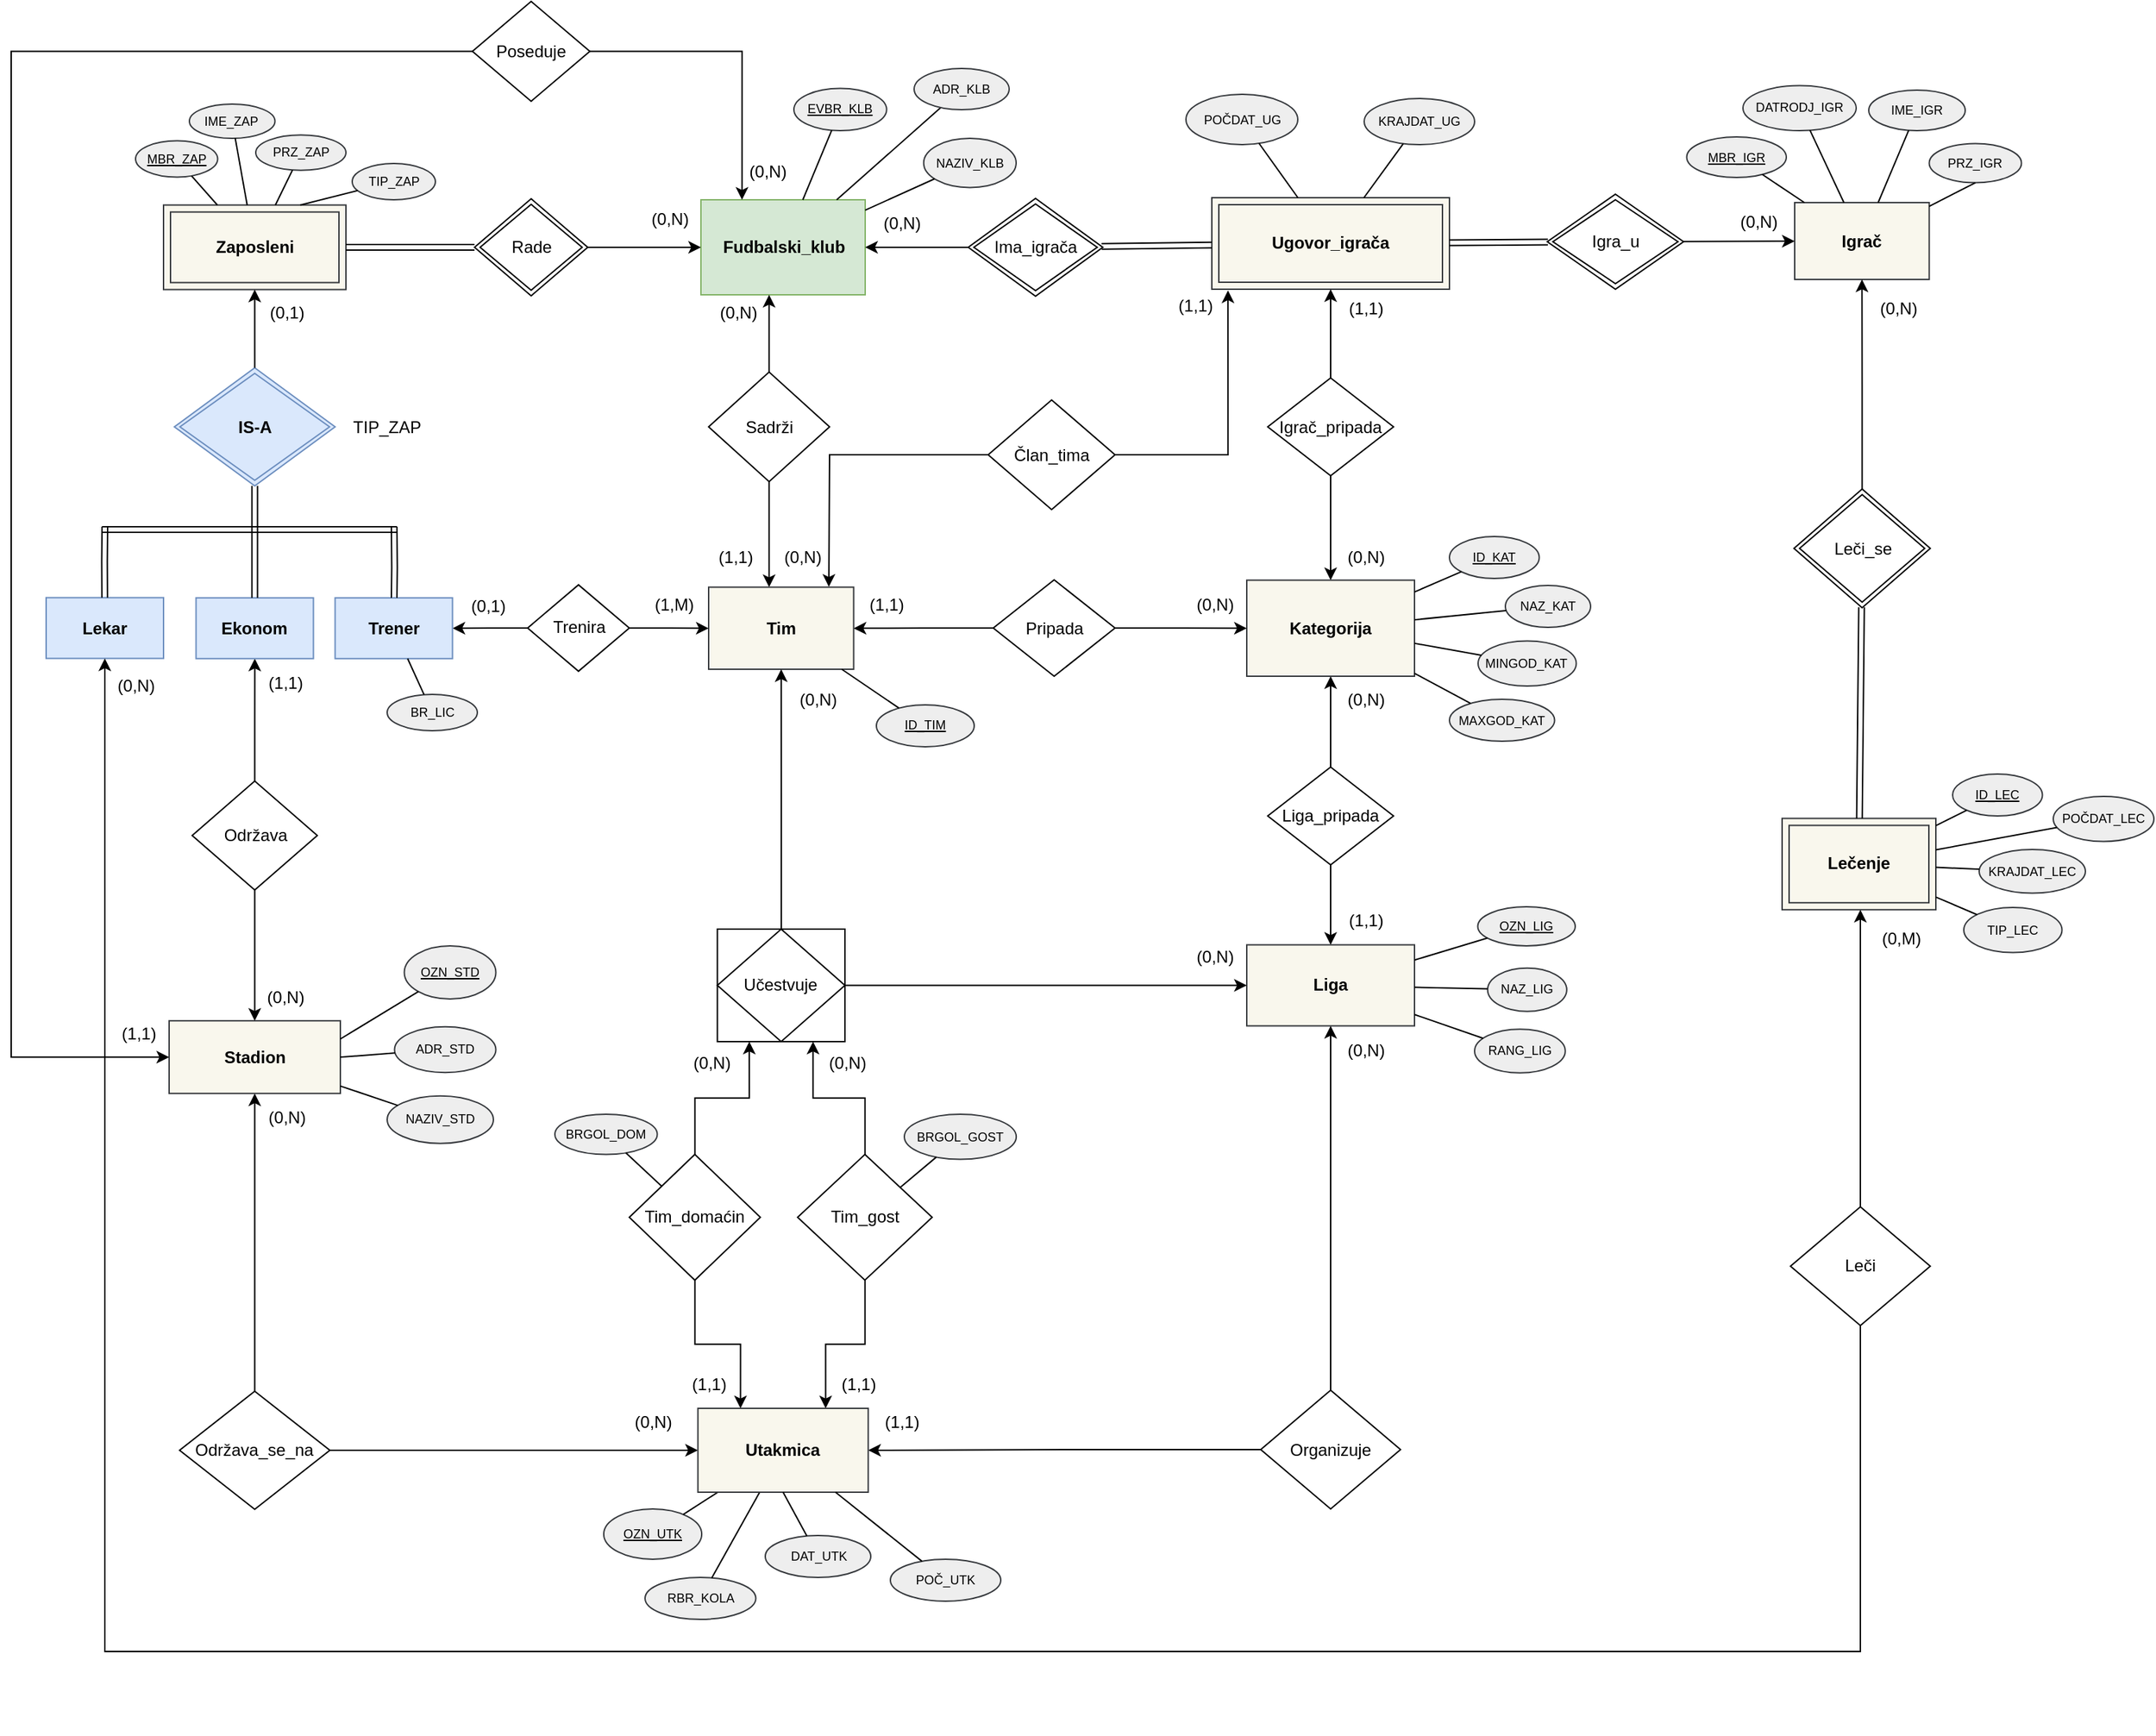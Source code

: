 <mxfile version="13.9.9" type="device"><diagram id="XMRACa8M82WOounsSbT7" name="Page-1"><mxGraphModel dx="2048" dy="1184" grid="1" gridSize="1" guides="1" tooltips="1" connect="1" arrows="1" fold="1" page="1" pageScale="1" pageWidth="2336" pageHeight="1654" math="0" shadow="0"><root><mxCell id="0"/><mxCell id="1" parent="0"/><mxCell id="-CnhwvBF01Mq5WCcwdgT-1" value="Fudbalski_klub" style="whiteSpace=wrap;html=1;align=center;fillColor=#d5e8d4;strokeColor=#82b366;fontStyle=1;strokeWidth=1;" vertex="1" parent="1"><mxGeometry x="958.5" y="353" width="117.5" height="68" as="geometry"/></mxCell><mxCell id="-CnhwvBF01Mq5WCcwdgT-260" style="edgeStyle=orthogonalEdgeStyle;rounded=0;orthogonalLoop=1;jettySize=auto;html=1;fontSize=12;" edge="1" parent="1" source="-CnhwvBF01Mq5WCcwdgT-3" target="-CnhwvBF01Mq5WCcwdgT-1"><mxGeometry relative="1" as="geometry"/></mxCell><mxCell id="-CnhwvBF01Mq5WCcwdgT-3" value="Rade" style="shape=rhombus;double=1;perimeter=rhombusPerimeter;whiteSpace=wrap;html=1;align=center;fontStyle=0;strokeWidth=1;" vertex="1" parent="1"><mxGeometry x="796.5" y="352.25" width="81" height="69.5" as="geometry"/></mxCell><mxCell id="-CnhwvBF01Mq5WCcwdgT-230" style="edgeStyle=orthogonalEdgeStyle;rounded=0;orthogonalLoop=1;jettySize=auto;html=1;fontSize=12;" edge="1" parent="1" source="-CnhwvBF01Mq5WCcwdgT-5" target="-CnhwvBF01Mq5WCcwdgT-1"><mxGeometry relative="1" as="geometry"/></mxCell><mxCell id="-CnhwvBF01Mq5WCcwdgT-5" value="Ima_igrača" style="shape=rhombus;double=1;perimeter=rhombusPerimeter;whiteSpace=wrap;html=1;align=center;fontStyle=0;strokeWidth=1;" vertex="1" parent="1"><mxGeometry x="1149.75" y="352" width="96.25" height="70" as="geometry"/></mxCell><mxCell id="-CnhwvBF01Mq5WCcwdgT-6" value="IS-A" style="shape=rhombus;double=1;perimeter=rhombusPerimeter;whiteSpace=wrap;html=1;align=center;fillColor=#dae8fc;strokeColor=#6c8ebf;fontStyle=1;strokeWidth=1;" vertex="1" parent="1"><mxGeometry x="581.76" y="473.25" width="114.99" height="84.5" as="geometry"/></mxCell><mxCell id="-CnhwvBF01Mq5WCcwdgT-7" value="Zaposleni" style="shape=ext;margin=3;double=1;whiteSpace=wrap;html=1;align=center;fontStyle=1;fillColor=#f9f7ed;strokeColor=#36393d;strokeWidth=1;" vertex="1" parent="1"><mxGeometry x="574" y="356.75" width="130.5" height="60.5" as="geometry"/></mxCell><mxCell id="-CnhwvBF01Mq5WCcwdgT-12" value="Igrač" style="whiteSpace=wrap;html=1;align=center;fillColor=#f9f7ed;strokeColor=#36393d;fontStyle=1;strokeWidth=1;" vertex="1" parent="1"><mxGeometry x="1741" y="355" width="96.25" height="55" as="geometry"/></mxCell><mxCell id="-CnhwvBF01Mq5WCcwdgT-13" value="Igra_u" style="shape=rhombus;double=1;perimeter=rhombusPerimeter;whiteSpace=wrap;html=1;align=center;fontStyle=0;strokeWidth=1;" vertex="1" parent="1"><mxGeometry x="1564" y="349" width="97.5" height="68" as="geometry"/></mxCell><mxCell id="-CnhwvBF01Mq5WCcwdgT-14" value="Ugovor_igrača" style="shape=ext;margin=3;double=1;whiteSpace=wrap;html=1;align=center;fontStyle=1;fillColor=#f9f7ed;strokeColor=#36393d;strokeWidth=1;" vertex="1" parent="1"><mxGeometry x="1324" y="351.5" width="170" height="65.5" as="geometry"/></mxCell><mxCell id="-CnhwvBF01Mq5WCcwdgT-15" value="" style="shape=link;html=1;rounded=0;fontStyle=1;strokeWidth=1;" edge="1" parent="1" source="-CnhwvBF01Mq5WCcwdgT-7" target="-CnhwvBF01Mq5WCcwdgT-3"><mxGeometry relative="1" as="geometry"><mxPoint x="684.5" y="376.26" as="sourcePoint"/><mxPoint x="734.5" y="374.26" as="targetPoint"/></mxGeometry></mxCell><mxCell id="-CnhwvBF01Mq5WCcwdgT-16" value="" style="endArrow=classic;html=1;fontStyle=1;strokeWidth=1;" edge="1" parent="1" source="-CnhwvBF01Mq5WCcwdgT-6" target="-CnhwvBF01Mq5WCcwdgT-7"><mxGeometry width="50" height="50" relative="1" as="geometry"><mxPoint x="654.5" y="456.76" as="sourcePoint"/><mxPoint x="654" y="406.76" as="targetPoint"/></mxGeometry></mxCell><mxCell id="-CnhwvBF01Mq5WCcwdgT-20" value="" style="shape=link;html=1;rounded=0;fontStyle=1;strokeWidth=1;" edge="1" parent="1" source="-CnhwvBF01Mq5WCcwdgT-5" target="-CnhwvBF01Mq5WCcwdgT-14"><mxGeometry relative="1" as="geometry"><mxPoint x="1167.75" y="386.08" as="sourcePoint"/><mxPoint x="1197.75" y="386.08" as="targetPoint"/></mxGeometry></mxCell><mxCell id="-CnhwvBF01Mq5WCcwdgT-21" value="" style="shape=link;html=1;rounded=0;fontStyle=1;strokeWidth=1;" edge="1" parent="1" source="-CnhwvBF01Mq5WCcwdgT-14" target="-CnhwvBF01Mq5WCcwdgT-13"><mxGeometry relative="1" as="geometry"><mxPoint x="1317.75" y="386.08" as="sourcePoint"/><mxPoint x="1347.75" y="386.08" as="targetPoint"/></mxGeometry></mxCell><mxCell id="-CnhwvBF01Mq5WCcwdgT-22" value="" style="endArrow=classic;html=1;fontStyle=1;strokeWidth=1;" edge="1" parent="1" source="-CnhwvBF01Mq5WCcwdgT-13" target="-CnhwvBF01Mq5WCcwdgT-12"><mxGeometry width="50" height="50" relative="1" as="geometry"><mxPoint x="1397.75" y="386.08" as="sourcePoint"/><mxPoint x="1427.75" y="386.08" as="targetPoint"/></mxGeometry></mxCell><mxCell id="-CnhwvBF01Mq5WCcwdgT-23" style="edgeStyle=orthogonalEdgeStyle;rounded=0;orthogonalLoop=1;jettySize=auto;html=1;strokeWidth=1;" edge="1" parent="1" source="-CnhwvBF01Mq5WCcwdgT-25" target="-CnhwvBF01Mq5WCcwdgT-1"><mxGeometry relative="1" as="geometry"><Array as="points"><mxPoint x="1008" y="447"/><mxPoint x="1007" y="447"/></Array></mxGeometry></mxCell><mxCell id="-CnhwvBF01Mq5WCcwdgT-24" style="edgeStyle=orthogonalEdgeStyle;rounded=0;orthogonalLoop=1;jettySize=auto;html=1;strokeWidth=1;" edge="1" parent="1" source="-CnhwvBF01Mq5WCcwdgT-25" target="-CnhwvBF01Mq5WCcwdgT-26"><mxGeometry relative="1" as="geometry"><Array as="points"><mxPoint x="1007" y="608"/><mxPoint x="1007" y="608"/></Array></mxGeometry></mxCell><mxCell id="-CnhwvBF01Mq5WCcwdgT-25" value="Sadrži" style="shape=rhombus;perimeter=rhombusPerimeter;whiteSpace=wrap;html=1;align=center;direction=south;fontStyle=0;strokeWidth=1;" vertex="1" parent="1"><mxGeometry x="964" y="476.25" width="86.5" height="78.5" as="geometry"/></mxCell><mxCell id="-CnhwvBF01Mq5WCcwdgT-26" value="Tim" style="whiteSpace=wrap;html=1;align=center;fillColor=#f9f7ed;strokeColor=#36393d;fontStyle=1;strokeWidth=1;" vertex="1" parent="1"><mxGeometry x="964" y="630.25" width="103.75" height="58.75" as="geometry"/></mxCell><mxCell id="-CnhwvBF01Mq5WCcwdgT-27" style="edgeStyle=orthogonalEdgeStyle;rounded=0;orthogonalLoop=1;jettySize=auto;html=1;entryX=0.5;entryY=1;entryDx=0;entryDy=0;fontStyle=1;strokeWidth=1;" edge="1" parent="1" source="-CnhwvBF01Mq5WCcwdgT-29" target="-CnhwvBF01Mq5WCcwdgT-14"><mxGeometry relative="1" as="geometry"/></mxCell><mxCell id="-CnhwvBF01Mq5WCcwdgT-28" style="edgeStyle=orthogonalEdgeStyle;rounded=0;orthogonalLoop=1;jettySize=auto;html=1;fontStyle=1;strokeWidth=1;" edge="1" parent="1" source="-CnhwvBF01Mq5WCcwdgT-29" target="-CnhwvBF01Mq5WCcwdgT-34"><mxGeometry relative="1" as="geometry"/></mxCell><mxCell id="-CnhwvBF01Mq5WCcwdgT-29" value="Igrač_pripada" style="shape=rhombus;perimeter=rhombusPerimeter;whiteSpace=wrap;html=1;align=center;fontStyle=0;strokeWidth=1;" vertex="1" parent="1"><mxGeometry x="1364" y="480.5" width="90" height="70" as="geometry"/></mxCell><mxCell id="-CnhwvBF01Mq5WCcwdgT-30" style="edgeStyle=orthogonalEdgeStyle;rounded=0;orthogonalLoop=1;jettySize=auto;html=1;entryX=0.5;entryY=1;entryDx=0;entryDy=0;fontStyle=1;strokeWidth=1;" edge="1" parent="1" source="-CnhwvBF01Mq5WCcwdgT-32" target="-CnhwvBF01Mq5WCcwdgT-34"><mxGeometry relative="1" as="geometry"/></mxCell><mxCell id="-CnhwvBF01Mq5WCcwdgT-31" style="edgeStyle=orthogonalEdgeStyle;rounded=0;orthogonalLoop=1;jettySize=auto;html=1;fontSize=9;strokeWidth=1;" edge="1" parent="1" source="-CnhwvBF01Mq5WCcwdgT-32" target="-CnhwvBF01Mq5WCcwdgT-33"><mxGeometry relative="1" as="geometry"/></mxCell><mxCell id="-CnhwvBF01Mq5WCcwdgT-32" value="Liga_pripada" style="shape=rhombus;perimeter=rhombusPerimeter;whiteSpace=wrap;html=1;align=center;fontStyle=0;strokeWidth=1;" vertex="1" parent="1"><mxGeometry x="1364" y="759" width="90" height="70" as="geometry"/></mxCell><mxCell id="-CnhwvBF01Mq5WCcwdgT-33" value="Liga" style="whiteSpace=wrap;html=1;align=center;fillColor=#f9f7ed;strokeColor=#36393d;fontStyle=1;strokeWidth=1;" vertex="1" parent="1"><mxGeometry x="1349" y="886.25" width="120" height="58" as="geometry"/></mxCell><mxCell id="-CnhwvBF01Mq5WCcwdgT-34" value="Kategorija" style="whiteSpace=wrap;html=1;align=center;fillColor=#f9f7ed;strokeColor=#36393d;fontStyle=1;strokeWidth=1;" vertex="1" parent="1"><mxGeometry x="1349" y="625.25" width="120" height="68.75" as="geometry"/></mxCell><mxCell id="-CnhwvBF01Mq5WCcwdgT-240" style="edgeStyle=orthogonalEdgeStyle;rounded=0;orthogonalLoop=1;jettySize=auto;html=1;fontSize=12;" edge="1" parent="1" source="-CnhwvBF01Mq5WCcwdgT-37" target="-CnhwvBF01Mq5WCcwdgT-26"><mxGeometry relative="1" as="geometry"/></mxCell><mxCell id="-CnhwvBF01Mq5WCcwdgT-241" style="edgeStyle=orthogonalEdgeStyle;rounded=0;orthogonalLoop=1;jettySize=auto;html=1;fontSize=12;" edge="1" parent="1" source="-CnhwvBF01Mq5WCcwdgT-37" target="-CnhwvBF01Mq5WCcwdgT-34"><mxGeometry relative="1" as="geometry"/></mxCell><mxCell id="-CnhwvBF01Mq5WCcwdgT-37" value="Pripada" style="shape=rhombus;perimeter=rhombusPerimeter;whiteSpace=wrap;html=1;align=center;direction=south;fontStyle=0;strokeWidth=1;" vertex="1" parent="1"><mxGeometry x="1167.63" y="625" width="87.12" height="69" as="geometry"/></mxCell><mxCell id="-CnhwvBF01Mq5WCcwdgT-245" style="edgeStyle=orthogonalEdgeStyle;rounded=0;orthogonalLoop=1;jettySize=auto;html=1;fontSize=12;" edge="1" parent="1" source="-CnhwvBF01Mq5WCcwdgT-40" target="-CnhwvBF01Mq5WCcwdgT-33"><mxGeometry relative="1" as="geometry"/></mxCell><mxCell id="-CnhwvBF01Mq5WCcwdgT-246" style="edgeStyle=orthogonalEdgeStyle;rounded=0;orthogonalLoop=1;jettySize=auto;html=1;fontSize=12;" edge="1" parent="1" source="-CnhwvBF01Mq5WCcwdgT-40" target="-CnhwvBF01Mq5WCcwdgT-26"><mxGeometry relative="1" as="geometry"/></mxCell><mxCell id="-CnhwvBF01Mq5WCcwdgT-40" value="Učestvuje" style="shape=associativeEntity;whiteSpace=wrap;html=1;align=center;fontStyle=0;strokeWidth=1;" vertex="1" parent="1"><mxGeometry x="970.25" y="875" width="91.25" height="80.5" as="geometry"/></mxCell><mxCell id="-CnhwvBF01Mq5WCcwdgT-41" style="edgeStyle=orthogonalEdgeStyle;rounded=0;orthogonalLoop=1;jettySize=auto;html=1;fontStyle=1;strokeWidth=1;" edge="1" parent="1" source="-CnhwvBF01Mq5WCcwdgT-43" target="-CnhwvBF01Mq5WCcwdgT-33"><mxGeometry relative="1" as="geometry"/></mxCell><mxCell id="-CnhwvBF01Mq5WCcwdgT-249" style="edgeStyle=orthogonalEdgeStyle;rounded=0;orthogonalLoop=1;jettySize=auto;html=1;fontSize=12;" edge="1" parent="1" source="-CnhwvBF01Mq5WCcwdgT-43" target="-CnhwvBF01Mq5WCcwdgT-154"><mxGeometry relative="1" as="geometry"/></mxCell><mxCell id="-CnhwvBF01Mq5WCcwdgT-43" value="Organizuje" style="shape=rhombus;perimeter=rhombusPerimeter;whiteSpace=wrap;html=1;align=center;fontStyle=0;strokeWidth=1;" vertex="1" parent="1"><mxGeometry x="1359" y="1205" width="100" height="85" as="geometry"/></mxCell><mxCell id="-CnhwvBF01Mq5WCcwdgT-45" style="edgeStyle=orthogonalEdgeStyle;rounded=0;orthogonalLoop=1;jettySize=auto;html=1;entryX=0.25;entryY=1;entryDx=0;entryDy=0;fontStyle=1;strokeWidth=1;" edge="1" parent="1" source="-CnhwvBF01Mq5WCcwdgT-47" target="-CnhwvBF01Mq5WCcwdgT-40"><mxGeometry relative="1" as="geometry"/></mxCell><mxCell id="-CnhwvBF01Mq5WCcwdgT-46" style="edgeStyle=orthogonalEdgeStyle;rounded=0;orthogonalLoop=1;jettySize=auto;html=1;entryX=0.25;entryY=0;entryDx=0;entryDy=0;strokeWidth=1;" edge="1" parent="1" source="-CnhwvBF01Mq5WCcwdgT-47" target="-CnhwvBF01Mq5WCcwdgT-154"><mxGeometry relative="1" as="geometry"/></mxCell><mxCell id="-CnhwvBF01Mq5WCcwdgT-47" value="Tim_domaćin" style="shape=rhombus;perimeter=rhombusPerimeter;whiteSpace=wrap;html=1;align=center;fontStyle=0;strokeWidth=1;" vertex="1" parent="1"><mxGeometry x="907.25" y="1036.25" width="93.75" height="90" as="geometry"/></mxCell><mxCell id="-CnhwvBF01Mq5WCcwdgT-48" style="edgeStyle=orthogonalEdgeStyle;rounded=0;orthogonalLoop=1;jettySize=auto;html=1;entryX=0.75;entryY=1;entryDx=0;entryDy=0;fontStyle=1;strokeWidth=1;" edge="1" parent="1" source="-CnhwvBF01Mq5WCcwdgT-50" target="-CnhwvBF01Mq5WCcwdgT-40"><mxGeometry relative="1" as="geometry"/></mxCell><mxCell id="-CnhwvBF01Mq5WCcwdgT-49" style="edgeStyle=orthogonalEdgeStyle;rounded=0;orthogonalLoop=1;jettySize=auto;html=1;entryX=0.75;entryY=0;entryDx=0;entryDy=0;strokeWidth=1;" edge="1" parent="1" source="-CnhwvBF01Mq5WCcwdgT-50" target="-CnhwvBF01Mq5WCcwdgT-154"><mxGeometry relative="1" as="geometry"/></mxCell><mxCell id="-CnhwvBF01Mq5WCcwdgT-50" value="Tim_gost" style="shape=rhombus;perimeter=rhombusPerimeter;whiteSpace=wrap;html=1;align=center;fontStyle=0;strokeWidth=1;" vertex="1" parent="1"><mxGeometry x="1027.66" y="1036.25" width="96.25" height="90" as="geometry"/></mxCell><mxCell id="-CnhwvBF01Mq5WCcwdgT-51" style="edgeStyle=orthogonalEdgeStyle;rounded=0;orthogonalLoop=1;jettySize=auto;html=1;exitX=0.5;exitY=1;exitDx=0;exitDy=0;fontStyle=1;strokeWidth=1;" edge="1" parent="1"><mxGeometry relative="1" as="geometry"><mxPoint x="1006.16" y="1238.25" as="sourcePoint"/><mxPoint x="1006.16" y="1238.25" as="targetPoint"/></mxGeometry></mxCell><mxCell id="-CnhwvBF01Mq5WCcwdgT-269" style="edgeStyle=orthogonalEdgeStyle;rounded=0;orthogonalLoop=1;jettySize=auto;html=1;fontSize=12;" edge="1" parent="1" source="-CnhwvBF01Mq5WCcwdgT-54" target="-CnhwvBF01Mq5WCcwdgT-154"><mxGeometry relative="1" as="geometry"/></mxCell><mxCell id="-CnhwvBF01Mq5WCcwdgT-270" style="edgeStyle=orthogonalEdgeStyle;rounded=0;orthogonalLoop=1;jettySize=auto;html=1;fontSize=12;" edge="1" parent="1" source="-CnhwvBF01Mq5WCcwdgT-54" target="-CnhwvBF01Mq5WCcwdgT-58"><mxGeometry relative="1" as="geometry"/></mxCell><mxCell id="-CnhwvBF01Mq5WCcwdgT-54" value="Održava_se_na" style="shape=rhombus;perimeter=rhombusPerimeter;whiteSpace=wrap;html=1;align=center;fontStyle=0;strokeWidth=1;" vertex="1" parent="1"><mxGeometry x="585.49" y="1205.75" width="107.51" height="84.5" as="geometry"/></mxCell><mxCell id="-CnhwvBF01Mq5WCcwdgT-58" value="Stadion" style="whiteSpace=wrap;html=1;align=center;fillColor=#f9f7ed;strokeColor=#36393d;fontStyle=1;strokeWidth=1;" vertex="1" parent="1"><mxGeometry x="578.01" y="940.62" width="122.5" height="52" as="geometry"/></mxCell><mxCell id="-CnhwvBF01Mq5WCcwdgT-273" style="edgeStyle=orthogonalEdgeStyle;rounded=0;orthogonalLoop=1;jettySize=auto;html=1;fontSize=12;" edge="1" parent="1" source="-CnhwvBF01Mq5WCcwdgT-61" target="-CnhwvBF01Mq5WCcwdgT-225"><mxGeometry relative="1" as="geometry"/></mxCell><mxCell id="-CnhwvBF01Mq5WCcwdgT-274" style="edgeStyle=orthogonalEdgeStyle;rounded=0;orthogonalLoop=1;jettySize=auto;html=1;fontSize=12;" edge="1" parent="1" source="-CnhwvBF01Mq5WCcwdgT-61" target="-CnhwvBF01Mq5WCcwdgT-58"><mxGeometry relative="1" as="geometry"/></mxCell><mxCell id="-CnhwvBF01Mq5WCcwdgT-61" value="Održava" style="shape=rhombus;perimeter=rhombusPerimeter;whiteSpace=wrap;html=1;align=center;direction=south;fontStyle=0;strokeWidth=1;" vertex="1" parent="1"><mxGeometry x="594.5" y="769" width="89.5" height="78" as="geometry"/></mxCell><mxCell id="-CnhwvBF01Mq5WCcwdgT-282" style="edgeStyle=orthogonalEdgeStyle;rounded=0;orthogonalLoop=1;jettySize=auto;html=1;fontSize=12;" edge="1" parent="1" source="-CnhwvBF01Mq5WCcwdgT-64" target="-CnhwvBF01Mq5WCcwdgT-26"><mxGeometry relative="1" as="geometry"/></mxCell><mxCell id="-CnhwvBF01Mq5WCcwdgT-283" style="edgeStyle=orthogonalEdgeStyle;rounded=0;orthogonalLoop=1;jettySize=auto;html=1;fontSize=12;" edge="1" parent="1" source="-CnhwvBF01Mq5WCcwdgT-64" target="-CnhwvBF01Mq5WCcwdgT-263"><mxGeometry relative="1" as="geometry"/></mxCell><mxCell id="-CnhwvBF01Mq5WCcwdgT-64" value="Trenira" style="shape=rhombus;perimeter=rhombusPerimeter;whiteSpace=wrap;html=1;align=center;direction=south;fontStyle=0;strokeWidth=1;" vertex="1" parent="1"><mxGeometry x="834.5" y="628.56" width="72.75" height="61.88" as="geometry"/></mxCell><mxCell id="-CnhwvBF01Mq5WCcwdgT-65" value="&lt;font style=&quot;font-size: 12px;&quot;&gt;TIP_ZAP&lt;/font&gt;" style="text;html=1;strokeColor=none;fillColor=none;align=center;verticalAlign=middle;whiteSpace=wrap;rounded=0;shadow=0;sketch=0;fontStyle=0;fontSize=12;strokeWidth=1;" vertex="1" parent="1"><mxGeometry x="714.49" y="505.5" width="40" height="20" as="geometry"/></mxCell><mxCell id="-CnhwvBF01Mq5WCcwdgT-66" value="&lt;span style=&quot;font-size: 12px;&quot;&gt;(0,N)&lt;/span&gt;" style="text;html=1;align=center;verticalAlign=middle;resizable=0;points=[];autosize=1;fontSize=12;strokeWidth=1;" vertex="1" parent="1"><mxGeometry x="916.31" y="356.75" width="40" height="20" as="geometry"/></mxCell><mxCell id="-CnhwvBF01Mq5WCcwdgT-69" value="&lt;span style=&quot;font-size: 12px&quot;&gt;(0,1)&lt;/span&gt;" style="text;html=1;align=center;verticalAlign=middle;resizable=0;points=[];autosize=1;fontSize=12;strokeWidth=1;" vertex="1" parent="1"><mxGeometry x="787.5" y="634.01" width="36" height="19" as="geometry"/></mxCell><mxCell id="-CnhwvBF01Mq5WCcwdgT-70" value="&lt;span style=&quot;font-size: 12px;&quot;&gt;(1,M)&lt;/span&gt;" style="text;html=1;align=center;verticalAlign=middle;resizable=0;points=[];autosize=1;fontSize=12;strokeWidth=1;" vertex="1" parent="1"><mxGeometry x="918.5" y="633.01" width="40" height="20" as="geometry"/></mxCell><mxCell id="-CnhwvBF01Mq5WCcwdgT-71" value="&lt;span style=&quot;font-size: 12px;&quot;&gt;(1,1)&lt;/span&gt;" style="text;html=1;align=center;verticalAlign=middle;resizable=0;points=[];autosize=1;fontSize=12;strokeWidth=1;" vertex="1" parent="1"><mxGeometry x="641.24" y="689" width="40" height="20" as="geometry"/></mxCell><mxCell id="-CnhwvBF01Mq5WCcwdgT-72" value="&lt;span style=&quot;font-size: 12px;&quot;&gt;(0,N)&lt;/span&gt;" style="text;html=1;align=center;verticalAlign=middle;resizable=0;points=[];autosize=1;fontSize=12;strokeWidth=1;" vertex="1" parent="1"><mxGeometry x="641.24" y="913.88" width="40" height="20" as="geometry"/></mxCell><mxCell id="-CnhwvBF01Mq5WCcwdgT-73" value="&lt;span style=&quot;font-size: 12px;&quot;&gt;(0,N)&lt;/span&gt;" style="text;html=1;align=center;verticalAlign=middle;resizable=0;points=[];autosize=1;fontSize=12;strokeWidth=1;" vertex="1" parent="1"><mxGeometry x="641.99" y="999.62" width="40" height="20" as="geometry"/></mxCell><mxCell id="-CnhwvBF01Mq5WCcwdgT-74" value="&lt;span style=&quot;font-size: 12px;&quot;&gt;(0,N)&lt;/span&gt;" style="text;html=1;align=center;verticalAlign=middle;resizable=0;points=[];autosize=1;fontSize=12;strokeWidth=1;" vertex="1" parent="1"><mxGeometry x="904" y="1218" width="40" height="20" as="geometry"/></mxCell><mxCell id="-CnhwvBF01Mq5WCcwdgT-77" value="&lt;span style=&quot;font-size: 12px;&quot;&gt;(0,N)&lt;/span&gt;" style="text;html=1;align=center;verticalAlign=middle;resizable=0;points=[];autosize=1;fontSize=12;strokeWidth=1;" vertex="1" parent="1"><mxGeometry x="1414" y="952.25" width="40" height="20" as="geometry"/></mxCell><mxCell id="-CnhwvBF01Mq5WCcwdgT-78" value="&lt;span style=&quot;font-size: 12px;&quot;&gt;(1,1)&lt;/span&gt;" style="text;html=1;align=center;verticalAlign=middle;resizable=0;points=[];autosize=1;fontSize=12;strokeWidth=1;" vertex="1" parent="1"><mxGeometry x="1081.75" y="1218" width="40" height="20" as="geometry"/></mxCell><mxCell id="-CnhwvBF01Mq5WCcwdgT-79" value="&lt;span style=&quot;font-size: 12px;&quot;&gt;(0,N)&lt;/span&gt;" style="text;html=1;align=center;verticalAlign=middle;resizable=0;points=[];autosize=1;fontSize=12;strokeWidth=1;" vertex="1" parent="1"><mxGeometry x="1414" y="599.02" width="40" height="20" as="geometry"/></mxCell><mxCell id="-CnhwvBF01Mq5WCcwdgT-80" value="&lt;span style=&quot;font-size: 12px;&quot;&gt;(0,N)&lt;/span&gt;" style="text;html=1;align=center;verticalAlign=middle;resizable=0;points=[];autosize=1;fontSize=12;strokeWidth=1;" vertex="1" parent="1"><mxGeometry x="1305.5" y="633.01" width="40" height="20" as="geometry"/></mxCell><mxCell id="-CnhwvBF01Mq5WCcwdgT-81" value="&lt;span style=&quot;font-size: 12px;&quot;&gt;(1,1)&lt;/span&gt;" style="text;html=1;align=center;verticalAlign=middle;resizable=0;points=[];autosize=1;fontSize=12;strokeWidth=1;" vertex="1" parent="1"><mxGeometry x="1414" y="859" width="40" height="20" as="geometry"/></mxCell><mxCell id="-CnhwvBF01Mq5WCcwdgT-82" value="&lt;span style=&quot;font-size: 12px;&quot;&gt;(1,1)&lt;/span&gt;" style="text;html=1;align=center;verticalAlign=middle;resizable=0;points=[];autosize=1;fontSize=12;strokeWidth=1;" vertex="1" parent="1"><mxGeometry x="1292" y="419" width="40" height="20" as="geometry"/></mxCell><mxCell id="-CnhwvBF01Mq5WCcwdgT-83" value="&lt;span style=&quot;font-size: 12px;&quot;&gt;(0,N)&lt;/span&gt;" style="text;html=1;align=center;verticalAlign=middle;resizable=0;points=[];autosize=1;fontSize=12;strokeWidth=1;" vertex="1" parent="1"><mxGeometry x="1414" y="701" width="40" height="20" as="geometry"/></mxCell><mxCell id="-CnhwvBF01Mq5WCcwdgT-84" value="&lt;span style=&quot;font-size: 12px;&quot;&gt;(1,1)&lt;/span&gt;" style="text;html=1;align=center;verticalAlign=middle;resizable=0;points=[];autosize=1;fontSize=12;strokeWidth=1;" vertex="1" parent="1"><mxGeometry x="1071" y="633.01" width="40" height="20" as="geometry"/></mxCell><mxCell id="-CnhwvBF01Mq5WCcwdgT-85" value="&lt;span style=&quot;font-size: 12px&quot;&gt;(0,N)&lt;/span&gt;" style="text;html=1;align=center;verticalAlign=middle;resizable=0;points=[];autosize=1;fontSize=12;strokeWidth=1;" vertex="1" parent="1"><mxGeometry x="964.5" y="423.5" width="40" height="20" as="geometry"/></mxCell><mxCell id="-CnhwvBF01Mq5WCcwdgT-86" value="&lt;span style=&quot;font-size: 12px;&quot;&gt;(1,1)&lt;/span&gt;" style="text;html=1;align=center;verticalAlign=middle;resizable=0;points=[];autosize=1;fontSize=12;strokeWidth=1;" vertex="1" parent="1"><mxGeometry x="962.75" y="599.02" width="40" height="20" as="geometry"/></mxCell><mxCell id="-CnhwvBF01Mq5WCcwdgT-88" value="&lt;span style=&quot;font-size: 12px&quot;&gt;(0,N)&lt;/span&gt;" style="text;html=1;align=center;verticalAlign=middle;resizable=0;points=[];autosize=1;fontSize=12;strokeWidth=1;" vertex="1" parent="1"><mxGeometry x="1695" y="359" width="40" height="20" as="geometry"/></mxCell><mxCell id="-CnhwvBF01Mq5WCcwdgT-89" value="&lt;span style=&quot;font-size: 12px;&quot;&gt;(0,N)&lt;/span&gt;" style="text;html=1;align=center;verticalAlign=middle;resizable=0;points=[];autosize=1;fontSize=12;strokeWidth=1;" vertex="1" parent="1"><mxGeometry x="1021.5" y="701" width="40" height="20" as="geometry"/></mxCell><mxCell id="-CnhwvBF01Mq5WCcwdgT-90" value="&lt;span style=&quot;font-size: 12px;&quot;&gt;(0,N)&lt;/span&gt;" style="text;html=1;align=center;verticalAlign=middle;resizable=0;points=[];autosize=1;fontSize=12;strokeWidth=1;" vertex="1" parent="1"><mxGeometry x="1305.5" y="885.25" width="40" height="20" as="geometry"/></mxCell><mxCell id="-CnhwvBF01Mq5WCcwdgT-91" value="&lt;span style=&quot;font-size: 12px;&quot;&gt;(0,N)&lt;/span&gt;" style="text;html=1;align=center;verticalAlign=middle;resizable=0;points=[];autosize=1;fontSize=12;strokeWidth=1;" vertex="1" parent="1"><mxGeometry x="1043" y="960.5" width="40" height="20" as="geometry"/></mxCell><mxCell id="-CnhwvBF01Mq5WCcwdgT-92" value="&lt;span style=&quot;font-size: 12px;&quot;&gt;(0,N)&lt;/span&gt;" style="text;html=1;align=center;verticalAlign=middle;resizable=0;points=[];autosize=1;fontSize=12;strokeWidth=1;" vertex="1" parent="1"><mxGeometry x="945.5" y="960.5" width="40" height="20" as="geometry"/></mxCell><mxCell id="-CnhwvBF01Mq5WCcwdgT-93" value="&lt;span style=&quot;font-size: 12px;&quot;&gt;(0,1)&lt;/span&gt;" style="text;html=1;align=center;verticalAlign=middle;resizable=0;points=[];autosize=1;fontSize=12;strokeWidth=1;" vertex="1" parent="1"><mxGeometry x="641.99" y="423.5" width="40" height="20" as="geometry"/></mxCell><mxCell id="-CnhwvBF01Mq5WCcwdgT-98" value="IME_IGR" style="ellipse;whiteSpace=wrap;html=1;align=center;shadow=0;sketch=0;fontSize=9;fillColor=#eeeeee;strokeColor=#36393d;strokeWidth=1;" vertex="1" parent="1"><mxGeometry x="1794" y="274.5" width="69" height="29" as="geometry"/></mxCell><mxCell id="-CnhwvBF01Mq5WCcwdgT-99" value="MBR_IGR" style="ellipse;whiteSpace=wrap;html=1;align=center;fontStyle=4;shadow=0;sketch=0;fontSize=9;fillColor=#eeeeee;strokeColor=#36393d;strokeWidth=1;" vertex="1" parent="1"><mxGeometry x="1663.75" y="308" width="71.25" height="29" as="geometry"/></mxCell><mxCell id="-CnhwvBF01Mq5WCcwdgT-100" value="PRZ_IGR" style="ellipse;whiteSpace=wrap;html=1;align=center;shadow=0;sketch=0;fontSize=9;fillColor=#eeeeee;strokeColor=#36393d;strokeWidth=1;" vertex="1" parent="1"><mxGeometry x="1837.25" y="312.76" width="66" height="28" as="geometry"/></mxCell><mxCell id="-CnhwvBF01Mq5WCcwdgT-101" value="EVBR_KLB" style="ellipse;whiteSpace=wrap;html=1;align=center;fontStyle=4;shadow=0;sketch=0;fontSize=9;fillColor=#eeeeee;strokeColor=#36393d;strokeWidth=1;" vertex="1" parent="1"><mxGeometry x="1025" y="273.25" width="66.34" height="30.25" as="geometry"/></mxCell><mxCell id="-CnhwvBF01Mq5WCcwdgT-103" value="NAZIV_KLB" style="ellipse;whiteSpace=wrap;html=1;align=center;shadow=0;sketch=0;fontSize=9;fillColor=#eeeeee;strokeColor=#36393d;strokeWidth=1;" vertex="1" parent="1"><mxGeometry x="1117.84" y="309" width="66.16" height="35.26" as="geometry"/></mxCell><mxCell id="-CnhwvBF01Mq5WCcwdgT-104" value="IME_ZAP" style="ellipse;whiteSpace=wrap;html=1;align=center;shadow=0;sketch=0;fontSize=9;fillColor=#eeeeee;strokeColor=#36393d;strokeWidth=1;" vertex="1" parent="1"><mxGeometry x="592.49" y="284.5" width="61.26" height="24.5" as="geometry"/></mxCell><mxCell id="-CnhwvBF01Mq5WCcwdgT-105" value="PRZ_ZAP" style="ellipse;whiteSpace=wrap;html=1;align=center;shadow=0;sketch=0;fontSize=9;fillColor=#eeeeee;strokeColor=#36393d;strokeWidth=1;" vertex="1" parent="1"><mxGeometry x="639.99" y="306.64" width="64.51" height="25.25" as="geometry"/></mxCell><mxCell id="-CnhwvBF01Mq5WCcwdgT-106" value="MBR_ZAP" style="ellipse;whiteSpace=wrap;html=1;align=center;fontStyle=4;shadow=0;sketch=0;fontSize=9;fillColor=#eeeeee;strokeColor=#36393d;strokeWidth=1;" vertex="1" parent="1"><mxGeometry x="554" y="310.76" width="58.74" height="26" as="geometry"/></mxCell><mxCell id="-CnhwvBF01Mq5WCcwdgT-108" value="OZN_STD" style="ellipse;whiteSpace=wrap;html=1;align=center;fontStyle=4;shadow=0;sketch=0;strokeColor=#36393d;fillColor=#eeeeee;fontSize=9;strokeWidth=1;" vertex="1" parent="1"><mxGeometry x="746.26" y="887" width="65.5" height="38" as="geometry"/></mxCell><mxCell id="-CnhwvBF01Mq5WCcwdgT-109" value="ADR_STD" style="ellipse;whiteSpace=wrap;html=1;align=center;shadow=0;sketch=0;strokeColor=#36393d;fillColor=#eeeeee;fontSize=9;strokeWidth=1;" vertex="1" parent="1"><mxGeometry x="739.26" y="944.87" width="72.5" height="32.75" as="geometry"/></mxCell><mxCell id="-CnhwvBF01Mq5WCcwdgT-110" value="NAZIV_STD" style="ellipse;whiteSpace=wrap;html=1;align=center;shadow=0;sketch=0;strokeColor=#36393d;fillColor=#eeeeee;fontSize=9;strokeWidth=1;" vertex="1" parent="1"><mxGeometry x="734" y="994.37" width="76.01" height="34" as="geometry"/></mxCell><mxCell id="-CnhwvBF01Mq5WCcwdgT-114" value="RBR_KOLA" style="ellipse;whiteSpace=wrap;html=1;align=center;shadow=0;sketch=0;strokeColor=#36393d;fillColor=#eeeeee;fontSize=9;strokeWidth=1;" vertex="1" parent="1"><mxGeometry x="918.5" y="1339" width="79.25" height="30" as="geometry"/></mxCell><mxCell id="-CnhwvBF01Mq5WCcwdgT-115" value="OZN_LIG" style="ellipse;whiteSpace=wrap;html=1;align=center;fontStyle=4;shadow=0;sketch=0;strokeColor=#36393d;fillColor=#eeeeee;fontSize=9;strokeWidth=1;" vertex="1" parent="1"><mxGeometry x="1514.25" y="859" width="69.75" height="28" as="geometry"/></mxCell><mxCell id="-CnhwvBF01Mq5WCcwdgT-116" value="NAZ_LIG" style="ellipse;whiteSpace=wrap;html=1;align=center;shadow=0;sketch=0;strokeColor=#36393d;fillColor=#eeeeee;fontSize=9;strokeWidth=1;" vertex="1" parent="1"><mxGeometry x="1521.31" y="902.88" width="56.62" height="31" as="geometry"/></mxCell><mxCell id="-CnhwvBF01Mq5WCcwdgT-117" value="RANG_LIG" style="ellipse;whiteSpace=wrap;html=1;align=center;shadow=0;sketch=0;strokeColor=#36393d;fillColor=#eeeeee;fontSize=9;strokeWidth=1;" vertex="1" parent="1"><mxGeometry x="1512" y="946.62" width="64.87" height="31.25" as="geometry"/></mxCell><mxCell id="-CnhwvBF01Mq5WCcwdgT-118" value="KRAJDAT_UG" style="ellipse;whiteSpace=wrap;html=1;align=center;shadow=0;sketch=0;fontSize=9;fillColor=#eeeeee;strokeColor=#36393d;strokeWidth=1;" vertex="1" parent="1"><mxGeometry x="1433" y="280.5" width="79" height="33" as="geometry"/></mxCell><mxCell id="-CnhwvBF01Mq5WCcwdgT-119" value="OZN_UTK" style="ellipse;whiteSpace=wrap;html=1;align=center;fontStyle=4;shadow=0;sketch=0;strokeColor=#36393d;fillColor=#eeeeee;fontSize=9;strokeWidth=1;" vertex="1" parent="1"><mxGeometry x="888.94" y="1290" width="70.12" height="36" as="geometry"/></mxCell><mxCell id="-CnhwvBF01Mq5WCcwdgT-120" style="edgeStyle=orthogonalEdgeStyle;rounded=0;orthogonalLoop=1;jettySize=auto;html=1;exitX=0.5;exitY=1;exitDx=0;exitDy=0;fontSize=9;strokeWidth=1;" edge="1" parent="1"><mxGeometry relative="1" as="geometry"><mxPoint x="835.5" y="1442.75" as="sourcePoint"/><mxPoint x="835.5" y="1442.75" as="targetPoint"/></mxGeometry></mxCell><mxCell id="-CnhwvBF01Mq5WCcwdgT-121" value="ID_KAT" style="ellipse;whiteSpace=wrap;html=1;align=center;fontStyle=4;shadow=0;sketch=0;strokeColor=#36393d;fillColor=#eeeeee;fontSize=9;strokeWidth=1;" vertex="1" parent="1"><mxGeometry x="1494" y="594.01" width="64.25" height="30.02" as="geometry"/></mxCell><mxCell id="-CnhwvBF01Mq5WCcwdgT-122" value="NAZ_KAT" style="ellipse;whiteSpace=wrap;html=1;align=center;shadow=0;sketch=0;strokeColor=#36393d;fillColor=#eeeeee;fontSize=9;strokeWidth=1;" vertex="1" parent="1"><mxGeometry x="1534" y="629" width="61" height="30.02" as="geometry"/></mxCell><mxCell id="-CnhwvBF01Mq5WCcwdgT-123" value="MINGOD_KAT" style="ellipse;whiteSpace=wrap;html=1;align=center;shadow=0;sketch=0;strokeColor=#36393d;fillColor=#eeeeee;fontSize=9;strokeWidth=1;" vertex="1" parent="1"><mxGeometry x="1514.49" y="668.75" width="70.25" height="32.25" as="geometry"/></mxCell><mxCell id="-CnhwvBF01Mq5WCcwdgT-124" value="MAXGOD_KAT" style="ellipse;whiteSpace=wrap;html=1;align=center;shadow=0;sketch=0;strokeColor=#36393d;fillColor=#eeeeee;fontSize=9;strokeWidth=1;" vertex="1" parent="1"><mxGeometry x="1494" y="710.5" width="75.25" height="30" as="geometry"/></mxCell><mxCell id="-CnhwvBF01Mq5WCcwdgT-125" value="POČDAT_UG" style="ellipse;whiteSpace=wrap;html=1;align=center;shadow=0;sketch=0;fontSize=9;fillColor=#eeeeee;strokeColor=#36393d;strokeWidth=1;" vertex="1" parent="1"><mxGeometry x="1305.5" y="277.5" width="80" height="36" as="geometry"/></mxCell><mxCell id="-CnhwvBF01Mq5WCcwdgT-126" value="ID_TIM" style="ellipse;whiteSpace=wrap;html=1;align=center;fontStyle=4;shadow=0;sketch=0;strokeColor=#36393d;fillColor=#eeeeee;fontSize=9;strokeWidth=1;" vertex="1" parent="1"><mxGeometry x="1084" y="714.48" width="70" height="30" as="geometry"/></mxCell><mxCell id="-CnhwvBF01Mq5WCcwdgT-127" value="" style="endArrow=none;html=1;rounded=0;fontSize=9;strokeWidth=1;" edge="1" parent="1" source="-CnhwvBF01Mq5WCcwdgT-14" target="-CnhwvBF01Mq5WCcwdgT-125"><mxGeometry relative="1" as="geometry"><mxPoint x="1209" y="363" as="sourcePoint"/><mxPoint x="1209" y="352" as="targetPoint"/></mxGeometry></mxCell><mxCell id="-CnhwvBF01Mq5WCcwdgT-128" value="" style="endArrow=none;html=1;rounded=0;fontSize=9;strokeWidth=1;" edge="1" parent="1" source="-CnhwvBF01Mq5WCcwdgT-14" target="-CnhwvBF01Mq5WCcwdgT-118"><mxGeometry relative="1" as="geometry"><mxPoint x="1265.015" y="365.32" as="sourcePoint"/><mxPoint x="1248.001" y="346.002" as="targetPoint"/></mxGeometry></mxCell><mxCell id="-CnhwvBF01Mq5WCcwdgT-129" value="" style="endArrow=none;html=1;rounded=0;fontSize=9;entryX=0.5;entryY=1;entryDx=0;entryDy=0;strokeWidth=1;" edge="1" parent="1" source="-CnhwvBF01Mq5WCcwdgT-12" target="-CnhwvBF01Mq5WCcwdgT-100"><mxGeometry relative="1" as="geometry"><mxPoint x="1445.995" y="365.42" as="sourcePoint"/><mxPoint x="1457.992" y="345.999" as="targetPoint"/></mxGeometry></mxCell><mxCell id="-CnhwvBF01Mq5WCcwdgT-130" value="" style="endArrow=none;html=1;rounded=0;fontSize=9;strokeWidth=1;" edge="1" parent="1" source="-CnhwvBF01Mq5WCcwdgT-1" target="-CnhwvBF01Mq5WCcwdgT-103"><mxGeometry relative="1" as="geometry"><mxPoint x="1018.995" y="360.42" as="sourcePoint"/><mxPoint x="1030.992" y="340.999" as="targetPoint"/></mxGeometry></mxCell><mxCell id="-CnhwvBF01Mq5WCcwdgT-131" value="" style="endArrow=none;html=1;rounded=0;fontSize=9;strokeWidth=1;" edge="1" parent="1" source="-CnhwvBF01Mq5WCcwdgT-12" target="-CnhwvBF01Mq5WCcwdgT-99"><mxGeometry relative="1" as="geometry"><mxPoint x="1440.995" y="362.42" as="sourcePoint"/><mxPoint x="1452.992" y="342.999" as="targetPoint"/></mxGeometry></mxCell><mxCell id="-CnhwvBF01Mq5WCcwdgT-132" value="" style="endArrow=none;html=1;rounded=0;fontSize=9;strokeWidth=1;" edge="1" parent="1" source="-CnhwvBF01Mq5WCcwdgT-1" target="-CnhwvBF01Mq5WCcwdgT-256"><mxGeometry relative="1" as="geometry"><mxPoint x="994.995" y="350.42" as="sourcePoint"/><mxPoint x="1129.298" y="283.88" as="targetPoint"/></mxGeometry></mxCell><mxCell id="-CnhwvBF01Mq5WCcwdgT-133" value="" style="endArrow=none;html=1;rounded=0;fontSize=9;strokeWidth=1;" edge="1" parent="1" source="-CnhwvBF01Mq5WCcwdgT-7" target="-CnhwvBF01Mq5WCcwdgT-106"><mxGeometry relative="1" as="geometry"><mxPoint x="614.005" y="351.68" as="sourcePoint"/><mxPoint x="626.002" y="332.259" as="targetPoint"/></mxGeometry></mxCell><mxCell id="-CnhwvBF01Mq5WCcwdgT-134" value="" style="endArrow=none;html=1;rounded=0;fontSize=9;strokeWidth=1;" edge="1" parent="1" source="-CnhwvBF01Mq5WCcwdgT-12" target="-CnhwvBF01Mq5WCcwdgT-98"><mxGeometry relative="1" as="geometry"><mxPoint x="1443.995" y="356.42" as="sourcePoint"/><mxPoint x="1455.992" y="336.999" as="targetPoint"/></mxGeometry></mxCell><mxCell id="-CnhwvBF01Mq5WCcwdgT-135" value="" style="endArrow=none;html=1;rounded=0;fontSize=9;strokeWidth=1;" edge="1" parent="1" source="-CnhwvBF01Mq5WCcwdgT-1" target="-CnhwvBF01Mq5WCcwdgT-101"><mxGeometry relative="1" as="geometry"><mxPoint x="977.005" y="362.42" as="sourcePoint"/><mxPoint x="989.002" y="342.999" as="targetPoint"/></mxGeometry></mxCell><mxCell id="-CnhwvBF01Mq5WCcwdgT-136" value="" style="endArrow=none;html=1;rounded=0;fontSize=9;strokeWidth=1;" edge="1" parent="1" source="-CnhwvBF01Mq5WCcwdgT-126" target="-CnhwvBF01Mq5WCcwdgT-26"><mxGeometry relative="1" as="geometry"><mxPoint x="1059.995" y="633" as="sourcePoint"/><mxPoint x="1071.992" y="613.579" as="targetPoint"/></mxGeometry></mxCell><mxCell id="-CnhwvBF01Mq5WCcwdgT-137" value="" style="endArrow=none;html=1;rounded=0;fontSize=9;strokeWidth=1;" edge="1" parent="1" source="-CnhwvBF01Mq5WCcwdgT-7" target="-CnhwvBF01Mq5WCcwdgT-105"><mxGeometry relative="1" as="geometry"><mxPoint x="715.995" y="351.68" as="sourcePoint"/><mxPoint x="727.992" y="332.259" as="targetPoint"/></mxGeometry></mxCell><mxCell id="-CnhwvBF01Mq5WCcwdgT-138" value="" style="endArrow=none;html=1;rounded=0;fontSize=9;strokeWidth=1;" edge="1" parent="1" source="-CnhwvBF01Mq5WCcwdgT-34" target="-CnhwvBF01Mq5WCcwdgT-121"><mxGeometry relative="1" as="geometry"><mxPoint x="1387.745" y="580.92" as="sourcePoint"/><mxPoint x="1420.213" y="568.224" as="targetPoint"/></mxGeometry></mxCell><mxCell id="-CnhwvBF01Mq5WCcwdgT-139" value="" style="endArrow=none;html=1;rounded=0;fontSize=9;strokeWidth=1;" edge="1" parent="1" source="-CnhwvBF01Mq5WCcwdgT-34" target="-CnhwvBF01Mq5WCcwdgT-123"><mxGeometry relative="1" as="geometry"><mxPoint x="1391.995" y="628.5" as="sourcePoint"/><mxPoint x="1403.992" y="609.079" as="targetPoint"/></mxGeometry></mxCell><mxCell id="-CnhwvBF01Mq5WCcwdgT-141" value="" style="endArrow=none;html=1;rounded=0;fontSize=9;strokeWidth=1;exitX=1;exitY=0.5;exitDx=0;exitDy=0;" edge="1" parent="1" source="-CnhwvBF01Mq5WCcwdgT-58" target="-CnhwvBF01Mq5WCcwdgT-109"><mxGeometry relative="1" as="geometry"><mxPoint x="686.505" y="762.29" as="sourcePoint"/><mxPoint x="775.32" y="790.214" as="targetPoint"/></mxGeometry></mxCell><mxCell id="-CnhwvBF01Mq5WCcwdgT-142" value="" style="endArrow=none;html=1;rounded=0;fontSize=9;strokeWidth=1;" edge="1" parent="1" source="-CnhwvBF01Mq5WCcwdgT-33" target="-CnhwvBF01Mq5WCcwdgT-117"><mxGeometry relative="1" as="geometry"><mxPoint x="1640.75" y="914.56" as="sourcePoint"/><mxPoint x="1660.992" y="925.499" as="targetPoint"/></mxGeometry></mxCell><mxCell id="-CnhwvBF01Mq5WCcwdgT-143" value="" style="endArrow=none;html=1;rounded=0;fontSize=9;strokeWidth=1;" edge="1" parent="1" source="-CnhwvBF01Mq5WCcwdgT-34" target="-CnhwvBF01Mq5WCcwdgT-124"><mxGeometry relative="1" as="geometry"><mxPoint x="1390.995" y="650.92" as="sourcePoint"/><mxPoint x="1402.992" y="631.499" as="targetPoint"/></mxGeometry></mxCell><mxCell id="-CnhwvBF01Mq5WCcwdgT-144" value="" style="endArrow=none;html=1;rounded=0;fontSize=9;strokeWidth=1;" edge="1" parent="1" source="-CnhwvBF01Mq5WCcwdgT-34" target="-CnhwvBF01Mq5WCcwdgT-122"><mxGeometry relative="1" as="geometry"><mxPoint x="1390.995" y="612.92" as="sourcePoint"/><mxPoint x="1402.992" y="593.499" as="targetPoint"/></mxGeometry></mxCell><mxCell id="-CnhwvBF01Mq5WCcwdgT-145" value="" style="endArrow=none;html=1;rounded=0;fontSize=9;strokeWidth=1;" edge="1" parent="1" source="-CnhwvBF01Mq5WCcwdgT-33" target="-CnhwvBF01Mq5WCcwdgT-115"><mxGeometry relative="1" as="geometry"><mxPoint x="1640.75" y="886.275" as="sourcePoint"/><mxPoint x="1655.752" y="873.999" as="targetPoint"/></mxGeometry></mxCell><mxCell id="-CnhwvBF01Mq5WCcwdgT-146" value="" style="endArrow=none;html=1;rounded=0;fontSize=9;strokeWidth=1;" edge="1" parent="1" source="-CnhwvBF01Mq5WCcwdgT-33" target="-CnhwvBF01Mq5WCcwdgT-116"><mxGeometry relative="1" as="geometry"><mxPoint x="1640.75" y="900.807" as="sourcePoint"/><mxPoint x="1652.992" y="895.789" as="targetPoint"/></mxGeometry></mxCell><mxCell id="-CnhwvBF01Mq5WCcwdgT-147" value="" style="endArrow=none;html=1;rounded=0;fontSize=9;exitX=1;exitY=0.25;exitDx=0;exitDy=0;strokeWidth=1;" edge="1" parent="1" source="-CnhwvBF01Mq5WCcwdgT-58" target="-CnhwvBF01Mq5WCcwdgT-108"><mxGeometry relative="1" as="geometry"><mxPoint x="676.505" y="764.12" as="sourcePoint"/><mxPoint x="688.502" y="744.699" as="targetPoint"/></mxGeometry></mxCell><mxCell id="-CnhwvBF01Mq5WCcwdgT-148" value="" style="endArrow=none;html=1;rounded=0;fontSize=9;strokeWidth=1;" edge="1" parent="1" source="-CnhwvBF01Mq5WCcwdgT-58" target="-CnhwvBF01Mq5WCcwdgT-110"><mxGeometry relative="1" as="geometry"><mxPoint x="690.51" y="834.87" as="sourcePoint"/><mxPoint x="785.795" y="785.366" as="targetPoint"/></mxGeometry></mxCell><mxCell id="-CnhwvBF01Mq5WCcwdgT-149" value="" style="endArrow=none;html=1;rounded=0;fontSize=9;strokeWidth=1;" edge="1" parent="1" source="-CnhwvBF01Mq5WCcwdgT-119" target="-CnhwvBF01Mq5WCcwdgT-154"><mxGeometry relative="1" as="geometry"><mxPoint x="934" y="1309" as="sourcePoint"/><mxPoint x="979.16" y="1244.75" as="targetPoint"/></mxGeometry></mxCell><mxCell id="-CnhwvBF01Mq5WCcwdgT-152" value="" style="endArrow=none;html=1;rounded=0;fontSize=9;strokeWidth=1;" edge="1" parent="1" source="-CnhwvBF01Mq5WCcwdgT-114" target="-CnhwvBF01Mq5WCcwdgT-154"><mxGeometry relative="1" as="geometry"><mxPoint x="1074" y="1309" as="sourcePoint"/><mxPoint x="1021.193" y="1238.25" as="targetPoint"/></mxGeometry></mxCell><mxCell id="-CnhwvBF01Mq5WCcwdgT-153" value="" style="endArrow=none;html=1;rounded=0;fontSize=9;strokeWidth=1;" edge="1" parent="1" source="-CnhwvBF01Mq5WCcwdgT-7" target="-CnhwvBF01Mq5WCcwdgT-104"><mxGeometry relative="1" as="geometry"><mxPoint x="638.003" y="342.76" as="sourcePoint"/><mxPoint x="624" y="329" as="targetPoint"/></mxGeometry></mxCell><mxCell id="-CnhwvBF01Mq5WCcwdgT-154" value="Utakmica" style="whiteSpace=wrap;html=1;align=center;fillColor=#f9f7ed;strokeColor=#36393d;fontStyle=1;strokeWidth=1;" vertex="1" parent="1"><mxGeometry x="956.31" y="1218" width="121.87" height="60" as="geometry"/></mxCell><mxCell id="-CnhwvBF01Mq5WCcwdgT-163" value="TIP_ZAP" style="ellipse;whiteSpace=wrap;html=1;align=center;shadow=0;sketch=0;fontSize=9;fillColor=#eeeeee;strokeColor=#36393d;strokeWidth=1;" vertex="1" parent="1"><mxGeometry x="708.99" y="327" width="59.51" height="26" as="geometry"/></mxCell><mxCell id="-CnhwvBF01Mq5WCcwdgT-164" value="" style="endArrow=none;html=1;rounded=0;fontSize=9;exitX=0.75;exitY=0;exitDx=0;exitDy=0;strokeWidth=1;" edge="1" parent="1" source="-CnhwvBF01Mq5WCcwdgT-7" target="-CnhwvBF01Mq5WCcwdgT-163"><mxGeometry relative="1" as="geometry"><mxPoint x="727.561" y="358.31" as="sourcePoint"/><mxPoint x="710.438" y="350.256" as="targetPoint"/></mxGeometry></mxCell><mxCell id="-CnhwvBF01Mq5WCcwdgT-166" value="BRGOL_GOST" style="ellipse;whiteSpace=wrap;html=1;align=center;shadow=0;sketch=0;strokeColor=#36393d;fillColor=#eeeeee;fontSize=9;strokeWidth=1;" vertex="1" parent="1"><mxGeometry x="1104" y="1007.5" width="80.09" height="32.25" as="geometry"/></mxCell><mxCell id="-CnhwvBF01Mq5WCcwdgT-167" value="BRGOL_DOM" style="ellipse;whiteSpace=wrap;html=1;align=center;shadow=0;sketch=0;strokeColor=#36393d;fillColor=#eeeeee;fontSize=9;strokeWidth=1;" vertex="1" parent="1"><mxGeometry x="854" y="1007.5" width="73.25" height="28.75" as="geometry"/></mxCell><mxCell id="-CnhwvBF01Mq5WCcwdgT-168" value="" style="endArrow=none;html=1;rounded=0;fontSize=9;strokeWidth=1;" edge="1" parent="1" source="-CnhwvBF01Mq5WCcwdgT-166" target="-CnhwvBF01Mq5WCcwdgT-50"><mxGeometry relative="1" as="geometry"><mxPoint x="1111.541" y="1088.429" as="sourcePoint"/><mxPoint x="1084.165" y="1070.75" as="targetPoint"/></mxGeometry></mxCell><mxCell id="-CnhwvBF01Mq5WCcwdgT-169" value="" style="endArrow=none;html=1;rounded=0;fontSize=9;strokeWidth=1;" edge="1" parent="1" source="-CnhwvBF01Mq5WCcwdgT-167" target="-CnhwvBF01Mq5WCcwdgT-47"><mxGeometry relative="1" as="geometry"><mxPoint x="929.607" y="1071.752" as="sourcePoint"/><mxPoint x="904.161" y="1087.649" as="targetPoint"/></mxGeometry></mxCell><mxCell id="-CnhwvBF01Mq5WCcwdgT-170" value="&lt;span style=&quot;font-size: 12px;&quot;&gt;(1,1)&lt;/span&gt;" style="text;html=1;align=center;verticalAlign=middle;resizable=0;points=[];autosize=1;fontSize=12;strokeWidth=1;" vertex="1" parent="1"><mxGeometry x="1051" y="1191.25" width="40" height="20" as="geometry"/></mxCell><mxCell id="-CnhwvBF01Mq5WCcwdgT-171" value="&lt;span style=&quot;font-size: 12px;&quot;&gt;(1,1)&lt;/span&gt;" style="text;html=1;align=center;verticalAlign=middle;resizable=0;points=[];autosize=1;fontSize=12;strokeWidth=1;" vertex="1" parent="1"><mxGeometry x="944" y="1191.25" width="40" height="20" as="geometry"/></mxCell><mxCell id="-CnhwvBF01Mq5WCcwdgT-175" value="&lt;span style=&quot;font-size: 12px&quot;&gt;(0,N)&lt;/span&gt;" style="text;html=1;align=center;verticalAlign=middle;resizable=0;points=[];autosize=1;fontSize=12;strokeWidth=1;" vertex="1" parent="1"><mxGeometry x="985.5" y="323" width="40" height="20" as="geometry"/></mxCell><mxCell id="-CnhwvBF01Mq5WCcwdgT-180" value="DATRODJ_IGR" style="ellipse;whiteSpace=wrap;html=1;align=center;shadow=0;sketch=0;fontSize=9;fillColor=#eeeeee;strokeColor=#36393d;strokeWidth=1;" vertex="1" parent="1"><mxGeometry x="1704" y="271.25" width="81" height="32.25" as="geometry"/></mxCell><mxCell id="-CnhwvBF01Mq5WCcwdgT-181" value="" style="endArrow=none;html=1;rounded=0;fontSize=9;strokeWidth=1;" edge="1" parent="1" source="-CnhwvBF01Mq5WCcwdgT-12" target="-CnhwvBF01Mq5WCcwdgT-180"><mxGeometry relative="1" as="geometry"><mxPoint x="1436.005" y="344.03" as="sourcePoint"/><mxPoint x="1426.289" y="296.998" as="targetPoint"/></mxGeometry></mxCell><mxCell id="-CnhwvBF01Mq5WCcwdgT-182" style="edgeStyle=orthogonalEdgeStyle;rounded=0;orthogonalLoop=1;jettySize=auto;html=1;entryX=0.068;entryY=1.013;entryDx=0;entryDy=0;entryPerimeter=0;strokeWidth=1;" edge="1" parent="1" source="-CnhwvBF01Mq5WCcwdgT-184" target="-CnhwvBF01Mq5WCcwdgT-14"><mxGeometry relative="1" as="geometry"/></mxCell><mxCell id="-CnhwvBF01Mq5WCcwdgT-183" style="edgeStyle=orthogonalEdgeStyle;rounded=0;orthogonalLoop=1;jettySize=auto;html=1;strokeWidth=1;" edge="1" parent="1" source="-CnhwvBF01Mq5WCcwdgT-184"><mxGeometry relative="1" as="geometry"><mxPoint x="1050" y="630" as="targetPoint"/></mxGeometry></mxCell><mxCell id="-CnhwvBF01Mq5WCcwdgT-184" value="Član_tima" style="shape=rhombus;perimeter=rhombusPerimeter;whiteSpace=wrap;html=1;align=center;direction=south;fontStyle=0;strokeWidth=1;" vertex="1" parent="1"><mxGeometry x="1164" y="496.25" width="90.75" height="78.5" as="geometry"/></mxCell><mxCell id="-CnhwvBF01Mq5WCcwdgT-185" value="&lt;span style=&quot;font-size: 12px;&quot;&gt;(1,1)&lt;/span&gt;" style="text;html=1;align=center;verticalAlign=middle;resizable=0;points=[];autosize=1;fontSize=12;strokeWidth=1;" vertex="1" parent="1"><mxGeometry x="1414" y="421" width="40" height="20" as="geometry"/></mxCell><mxCell id="-CnhwvBF01Mq5WCcwdgT-186" value="&lt;span style=&quot;font-size: 12px&quot;&gt;(0,N)&lt;/span&gt;" style="text;html=1;align=center;verticalAlign=middle;resizable=0;points=[];autosize=1;fontSize=12;strokeWidth=1;" vertex="1" parent="1"><mxGeometry x="1011" y="599.02" width="40" height="20" as="geometry"/></mxCell><mxCell id="-CnhwvBF01Mq5WCcwdgT-187" value="POČ_UTK" style="ellipse;whiteSpace=wrap;html=1;align=center;shadow=0;sketch=0;strokeColor=#36393d;fillColor=#eeeeee;fontSize=9;strokeWidth=1;" vertex="1" parent="1"><mxGeometry x="1094" y="1326" width="79" height="30" as="geometry"/></mxCell><mxCell id="-CnhwvBF01Mq5WCcwdgT-188" value="DAT_UTK" style="ellipse;whiteSpace=wrap;html=1;align=center;shadow=0;sketch=0;strokeColor=#36393d;fillColor=#eeeeee;fontSize=9;strokeWidth=1;" vertex="1" parent="1"><mxGeometry x="1004.5" y="1309" width="75.5" height="30" as="geometry"/></mxCell><mxCell id="-CnhwvBF01Mq5WCcwdgT-192" value="BR_LIC" style="ellipse;whiteSpace=wrap;html=1;align=center;shadow=0;sketch=0;strokeColor=#36393d;fillColor=#eeeeee;fontSize=9;strokeWidth=1;" vertex="1" parent="1"><mxGeometry x="734" y="707" width="64.5" height="26.02" as="geometry"/></mxCell><mxCell id="-CnhwvBF01Mq5WCcwdgT-225" value="Ekonom" style="whiteSpace=wrap;html=1;align=center;fillColor=#dae8fc;strokeColor=#6c8ebf;fontStyle=1;strokeWidth=1;" vertex="1" parent="1"><mxGeometry x="597.25" y="637.88" width="83.99" height="43.5" as="geometry"/></mxCell><mxCell id="-CnhwvBF01Mq5WCcwdgT-87" value="&lt;span style=&quot;font-size: 12px&quot;&gt;(0,N)&lt;/span&gt;" style="text;html=1;align=center;verticalAlign=middle;resizable=0;points=[];autosize=1;fontSize=12;strokeWidth=1;" vertex="1" parent="1"><mxGeometry x="1081.75" y="359.5" width="40" height="20" as="geometry"/></mxCell><mxCell id="-CnhwvBF01Mq5WCcwdgT-256" value="ADR_KLB" style="ellipse;whiteSpace=wrap;html=1;align=center;shadow=0;sketch=0;fontSize=9;fillColor=#eeeeee;strokeColor=#36393d;strokeWidth=1;" vertex="1" parent="1"><mxGeometry x="1111" y="259" width="68" height="29.5" as="geometry"/></mxCell><mxCell id="-CnhwvBF01Mq5WCcwdgT-263" value="Trener" style="whiteSpace=wrap;html=1;align=center;fillColor=#dae8fc;strokeColor=#6c8ebf;fontStyle=1;strokeWidth=1;" vertex="1" parent="1"><mxGeometry x="696.75" y="637.88" width="83.99" height="43.5" as="geometry"/></mxCell><mxCell id="-CnhwvBF01Mq5WCcwdgT-264" value="Lekar" style="whiteSpace=wrap;html=1;align=center;fillColor=#dae8fc;strokeColor=#6c8ebf;fontStyle=1;strokeWidth=1;" vertex="1" parent="1"><mxGeometry x="490.01" y="637.75" width="83.99" height="43.5" as="geometry"/></mxCell><mxCell id="-CnhwvBF01Mq5WCcwdgT-276" value="" style="endArrow=none;html=1;rounded=0;fontSize=9;strokeWidth=1;" edge="1" parent="1" source="-CnhwvBF01Mq5WCcwdgT-263" target="-CnhwvBF01Mq5WCcwdgT-192"><mxGeometry relative="1" as="geometry"><mxPoint x="714.49" y="619.02" as="sourcePoint"/><mxPoint x="770.343" y="585.125" as="targetPoint"/></mxGeometry></mxCell><mxCell id="-CnhwvBF01Mq5WCcwdgT-278" value="" style="endArrow=none;html=1;rounded=0;fontSize=9;strokeWidth=1;" edge="1" parent="1" source="-CnhwvBF01Mq5WCcwdgT-187" target="-CnhwvBF01Mq5WCcwdgT-154"><mxGeometry relative="1" as="geometry"><mxPoint x="1015.365" y="1339" as="sourcePoint"/><mxPoint x="966.004" y="1308" as="targetPoint"/></mxGeometry></mxCell><mxCell id="-CnhwvBF01Mq5WCcwdgT-280" value="" style="endArrow=none;html=1;rounded=0;fontSize=9;strokeWidth=1;entryX=0.5;entryY=1;entryDx=0;entryDy=0;" edge="1" parent="1" source="-CnhwvBF01Mq5WCcwdgT-188" target="-CnhwvBF01Mq5WCcwdgT-154"><mxGeometry relative="1" as="geometry"><mxPoint x="1066.185" y="1339" as="sourcePoint"/><mxPoint x="1016.824" y="1308" as="targetPoint"/></mxGeometry></mxCell><mxCell id="-CnhwvBF01Mq5WCcwdgT-295" style="edgeStyle=orthogonalEdgeStyle;rounded=0;orthogonalLoop=1;jettySize=auto;html=1;entryX=0.25;entryY=0;entryDx=0;entryDy=0;fontSize=12;" edge="1" parent="1" source="-CnhwvBF01Mq5WCcwdgT-293" target="-CnhwvBF01Mq5WCcwdgT-1"><mxGeometry relative="1" as="geometry"/></mxCell><mxCell id="-CnhwvBF01Mq5WCcwdgT-296" style="edgeStyle=orthogonalEdgeStyle;rounded=0;orthogonalLoop=1;jettySize=auto;html=1;entryX=0;entryY=0.5;entryDx=0;entryDy=0;fontSize=12;" edge="1" parent="1" source="-CnhwvBF01Mq5WCcwdgT-293" target="-CnhwvBF01Mq5WCcwdgT-58"><mxGeometry relative="1" as="geometry"><Array as="points"><mxPoint x="465" y="247"/><mxPoint x="465" y="967"/></Array></mxGeometry></mxCell><mxCell id="-CnhwvBF01Mq5WCcwdgT-293" value="Poseduje" style="shape=rhombus;perimeter=rhombusPerimeter;whiteSpace=wrap;html=1;align=center;direction=south;fontStyle=0;strokeWidth=1;" vertex="1" parent="1"><mxGeometry x="795" y="211" width="84" height="71.5" as="geometry"/></mxCell><mxCell id="-CnhwvBF01Mq5WCcwdgT-297" value="&lt;span style=&quot;font-size: 12px&quot;&gt;(1,1)&lt;/span&gt;" style="text;html=1;align=center;verticalAlign=middle;resizable=0;points=[];autosize=1;fontSize=12;strokeWidth=1;" vertex="1" parent="1"><mxGeometry x="538" y="940.0" width="36" height="19" as="geometry"/></mxCell><mxCell id="-CnhwvBF01Mq5WCcwdgT-298" value="" style="shape=link;html=1;rounded=0;fontStyle=1;strokeWidth=1;" edge="1" parent="1"><mxGeometry relative="1" as="geometry"><mxPoint x="530" y="589" as="sourcePoint"/><mxPoint x="741" y="589" as="targetPoint"/></mxGeometry></mxCell><mxCell id="-CnhwvBF01Mq5WCcwdgT-299" value="" style="shape=link;html=1;rounded=0;fontStyle=1;strokeWidth=1;" edge="1" parent="1" source="-CnhwvBF01Mq5WCcwdgT-6" target="-CnhwvBF01Mq5WCcwdgT-225"><mxGeometry relative="1" as="geometry"><mxPoint x="639.39" y="583" as="sourcePoint"/><mxPoint x="638.9" y="613" as="targetPoint"/></mxGeometry></mxCell><mxCell id="-CnhwvBF01Mq5WCcwdgT-300" value="" style="shape=link;html=1;rounded=0;fontStyle=1;strokeWidth=1;" edge="1" parent="1" source="-CnhwvBF01Mq5WCcwdgT-264"><mxGeometry relative="1" as="geometry"><mxPoint x="531.77" y="623" as="sourcePoint"/><mxPoint x="532" y="587" as="targetPoint"/><Array as="points"><mxPoint x="531.77" y="612"/></Array></mxGeometry></mxCell><mxCell id="-CnhwvBF01Mq5WCcwdgT-302" value="" style="shape=link;html=1;rounded=0;fontStyle=1;strokeWidth=1;" edge="1" parent="1" source="-CnhwvBF01Mq5WCcwdgT-263"><mxGeometry relative="1" as="geometry"><mxPoint x="739.26" y="627" as="sourcePoint"/><mxPoint x="739" y="587" as="targetPoint"/><Array as="points"><mxPoint x="739.26" y="616"/></Array></mxGeometry></mxCell><mxCell id="-CnhwvBF01Mq5WCcwdgT-330" style="edgeStyle=orthogonalEdgeStyle;rounded=0;orthogonalLoop=1;jettySize=auto;html=1;fontSize=12;" edge="1" parent="1" source="-CnhwvBF01Mq5WCcwdgT-307" target="-CnhwvBF01Mq5WCcwdgT-12"><mxGeometry relative="1" as="geometry"/></mxCell><mxCell id="-CnhwvBF01Mq5WCcwdgT-307" value="Leči_se" style="shape=rhombus;double=1;perimeter=rhombusPerimeter;whiteSpace=wrap;html=1;align=center;fontStyle=0;strokeWidth=1;" vertex="1" parent="1"><mxGeometry x="1740.5" y="560" width="97.5" height="85" as="geometry"/></mxCell><mxCell id="-CnhwvBF01Mq5WCcwdgT-308" value="Lečenje" style="shape=ext;margin=3;double=1;whiteSpace=wrap;html=1;align=center;fontStyle=1;fillColor=#f9f7ed;strokeColor=#36393d;strokeWidth=1;" vertex="1" parent="1"><mxGeometry x="1732" y="795.75" width="110" height="65.38" as="geometry"/></mxCell><mxCell id="-CnhwvBF01Mq5WCcwdgT-311" value="" style="shape=link;html=1;rounded=0;fontStyle=1;strokeWidth=1;" edge="1" parent="1" source="-CnhwvBF01Mq5WCcwdgT-308" target="-CnhwvBF01Mq5WCcwdgT-307"><mxGeometry relative="1" as="geometry"><mxPoint x="1787.5" y="670.75" as="sourcePoint"/><mxPoint x="1787.925" y="622.746" as="targetPoint"/></mxGeometry></mxCell><mxCell id="-CnhwvBF01Mq5WCcwdgT-312" value="&lt;span style=&quot;font-size: 12px&quot;&gt;(0,N)&lt;/span&gt;" style="text;html=1;align=center;verticalAlign=middle;resizable=0;points=[];autosize=1;fontSize=12;strokeWidth=1;" vertex="1" parent="1"><mxGeometry x="1796" y="421.75" width="37" height="19" as="geometry"/></mxCell><mxCell id="-CnhwvBF01Mq5WCcwdgT-319" style="edgeStyle=orthogonalEdgeStyle;rounded=0;orthogonalLoop=1;jettySize=auto;html=1;fontSize=12;" edge="1" parent="1" source="-CnhwvBF01Mq5WCcwdgT-316" target="-CnhwvBF01Mq5WCcwdgT-308"><mxGeometry relative="1" as="geometry"><Array as="points"><mxPoint x="1788" y="1019.75"/><mxPoint x="1788" y="1019.75"/></Array></mxGeometry></mxCell><mxCell id="-CnhwvBF01Mq5WCcwdgT-335" style="edgeStyle=orthogonalEdgeStyle;rounded=0;orthogonalLoop=1;jettySize=auto;html=1;entryX=0.5;entryY=1;entryDx=0;entryDy=0;fontSize=12;" edge="1" parent="1" source="-CnhwvBF01Mq5WCcwdgT-316" target="-CnhwvBF01Mq5WCcwdgT-264"><mxGeometry relative="1" as="geometry"><Array as="points"><mxPoint x="1788" y="1392"/><mxPoint x="532" y="1392"/></Array></mxGeometry></mxCell><mxCell id="-CnhwvBF01Mq5WCcwdgT-316" value="Leči" style="shape=rhombus;perimeter=rhombusPerimeter;whiteSpace=wrap;html=1;align=center;fontStyle=0;strokeWidth=1;" vertex="1" parent="1"><mxGeometry x="1738" y="1073.75" width="100" height="85" as="geometry"/></mxCell><mxCell id="-CnhwvBF01Mq5WCcwdgT-321" value="&lt;span style=&quot;font-size: 12px;&quot;&gt;(0,N)&lt;/span&gt;" style="text;html=1;align=center;verticalAlign=middle;resizable=0;points=[];autosize=1;fontSize=12;strokeWidth=1;" vertex="1" parent="1"><mxGeometry x="534" y="691" width="40" height="20" as="geometry"/></mxCell><mxCell id="-CnhwvBF01Mq5WCcwdgT-324" value="&lt;span style=&quot;font-size: 12px&quot;&gt;(0,M)&lt;/span&gt;" style="text;html=1;align=center;verticalAlign=middle;resizable=0;points=[];autosize=1;fontSize=12;strokeWidth=1;" vertex="1" parent="1"><mxGeometry x="1797" y="872.75" width="39" height="19" as="geometry"/></mxCell><mxCell id="-CnhwvBF01Mq5WCcwdgT-325" value="ID_LEC" style="ellipse;whiteSpace=wrap;html=1;align=center;fontStyle=4;shadow=0;sketch=0;strokeColor=#36393d;fillColor=#eeeeee;fontSize=9;strokeWidth=1;" vertex="1" parent="1"><mxGeometry x="1854" y="764" width="64.25" height="30.02" as="geometry"/></mxCell><mxCell id="-CnhwvBF01Mq5WCcwdgT-328" value="POČDAT_LEC" style="ellipse;whiteSpace=wrap;html=1;align=center;shadow=0;sketch=0;strokeColor=#36393d;fillColor=#eeeeee;fontSize=9;strokeWidth=1;" vertex="1" parent="1"><mxGeometry x="1926" y="780" width="72" height="32.25" as="geometry"/></mxCell><mxCell id="-CnhwvBF01Mq5WCcwdgT-329" value="TIP_LEC" style="ellipse;whiteSpace=wrap;html=1;align=center;shadow=0;sketch=0;strokeColor=#36393d;fillColor=#eeeeee;fontSize=9;strokeWidth=1;" vertex="1" parent="1"><mxGeometry x="1862.0" y="859.5" width="70.25" height="32.25" as="geometry"/></mxCell><mxCell id="-CnhwvBF01Mq5WCcwdgT-331" value="" style="endArrow=none;html=1;rounded=0;fontSize=9;strokeWidth=1;" edge="1" parent="1" source="-CnhwvBF01Mq5WCcwdgT-308" target="-CnhwvBF01Mq5WCcwdgT-325"><mxGeometry relative="1" as="geometry"><mxPoint x="1839" y="765.729" as="sourcePoint"/><mxPoint x="1872" y="748.75" as="targetPoint"/></mxGeometry></mxCell><mxCell id="-CnhwvBF01Mq5WCcwdgT-332" value="" style="endArrow=none;html=1;rounded=0;fontSize=9;strokeWidth=1;" edge="1" parent="1" source="-CnhwvBF01Mq5WCcwdgT-308" target="-CnhwvBF01Mq5WCcwdgT-328"><mxGeometry relative="1" as="geometry"><mxPoint x="1850" y="821.601" as="sourcePoint"/><mxPoint x="1896.657" y="800.75" as="targetPoint"/></mxGeometry></mxCell><mxCell id="-CnhwvBF01Mq5WCcwdgT-333" value="" style="endArrow=none;html=1;rounded=0;fontSize=9;strokeWidth=1;" edge="1" parent="1" source="-CnhwvBF01Mq5WCcwdgT-308" target="-CnhwvBF01Mq5WCcwdgT-329"><mxGeometry relative="1" as="geometry"><mxPoint x="1833" y="878.751" as="sourcePoint"/><mxPoint x="1879.657" y="857.9" as="targetPoint"/></mxGeometry></mxCell><mxCell id="-CnhwvBF01Mq5WCcwdgT-336" value="KRAJDAT_LEC" style="ellipse;whiteSpace=wrap;html=1;align=center;shadow=0;sketch=0;strokeColor=#36393d;fillColor=#eeeeee;fontSize=9;strokeWidth=1;" vertex="1" parent="1"><mxGeometry x="1873" y="818" width="76" height="31.25" as="geometry"/></mxCell><mxCell id="-CnhwvBF01Mq5WCcwdgT-337" value="" style="endArrow=none;html=1;rounded=0;fontSize=9;strokeWidth=1;" edge="1" parent="1" source="-CnhwvBF01Mq5WCcwdgT-308" target="-CnhwvBF01Mq5WCcwdgT-336"><mxGeometry relative="1" as="geometry"><mxPoint x="1863" y="819.806" as="sourcePoint"/><mxPoint x="1898.691" y="834.196" as="targetPoint"/></mxGeometry></mxCell></root></mxGraphModel></diagram></mxfile>